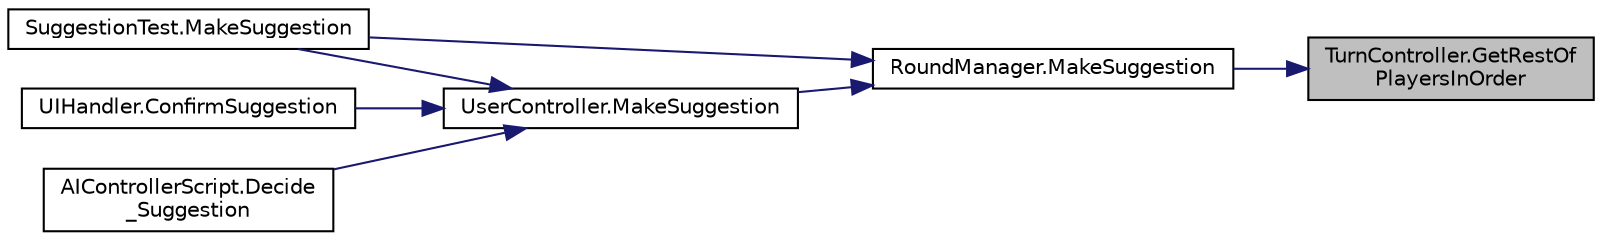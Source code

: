 digraph "TurnController.GetRestOfPlayersInOrder"
{
 // LATEX_PDF_SIZE
  edge [fontname="Helvetica",fontsize="10",labelfontname="Helvetica",labelfontsize="10"];
  node [fontname="Helvetica",fontsize="10",shape=record];
  rankdir="RL";
  Node1 [label="TurnController.GetRestOf\lPlayersInOrder",height=0.2,width=0.4,color="black", fillcolor="grey75", style="filled", fontcolor="black",tooltip=" "];
  Node1 -> Node2 [dir="back",color="midnightblue",fontsize="10",style="solid"];
  Node2 [label="RoundManager.MakeSuggestion",height=0.2,width=0.4,color="black", fillcolor="white", style="filled",URL="$class_round_manager.html#a596fc1c822ebb74dad8d238b15b1ea3a",tooltip="Iterate through the rest of the players searching for if 1 or more of the cards were found"];
  Node2 -> Node3 [dir="back",color="midnightblue",fontsize="10",style="solid"];
  Node3 [label="SuggestionTest.MakeSuggestion",height=0.2,width=0.4,color="black", fillcolor="white", style="filled",URL="$class_suggestion_test.html#ac6fed8b504eb8b103cb5c38fa895edf3",tooltip="get test choices and make suggestion"];
  Node2 -> Node4 [dir="back",color="midnightblue",fontsize="10",style="solid"];
  Node4 [label="UserController.MakeSuggestion",height=0.2,width=0.4,color="black", fillcolor="white", style="filled",URL="$class_user_controller.html#a6230816eec4c8be9bda248a166d7b9bd",tooltip=" "];
  Node4 -> Node5 [dir="back",color="midnightblue",fontsize="10",style="solid"];
  Node5 [label="UIHandler.ConfirmSuggestion",height=0.2,width=0.4,color="black", fillcolor="white", style="filled",URL="$class_u_i_handler.html#ae6960c4c231f0e85718af2150449bb1f",tooltip=" "];
  Node4 -> Node6 [dir="back",color="midnightblue",fontsize="10",style="solid"];
  Node6 [label="AIControllerScript.Decide\l_Suggestion",height=0.2,width=0.4,color="black", fillcolor="white", style="filled",URL="$class_a_i_controller_script.html#affdf86fa313c46463a9a5a2b20020a17",tooltip="Decides what the AI should suggest this should match the flow chart of the AI"];
  Node4 -> Node3 [dir="back",color="midnightblue",fontsize="10",style="solid"];
}
